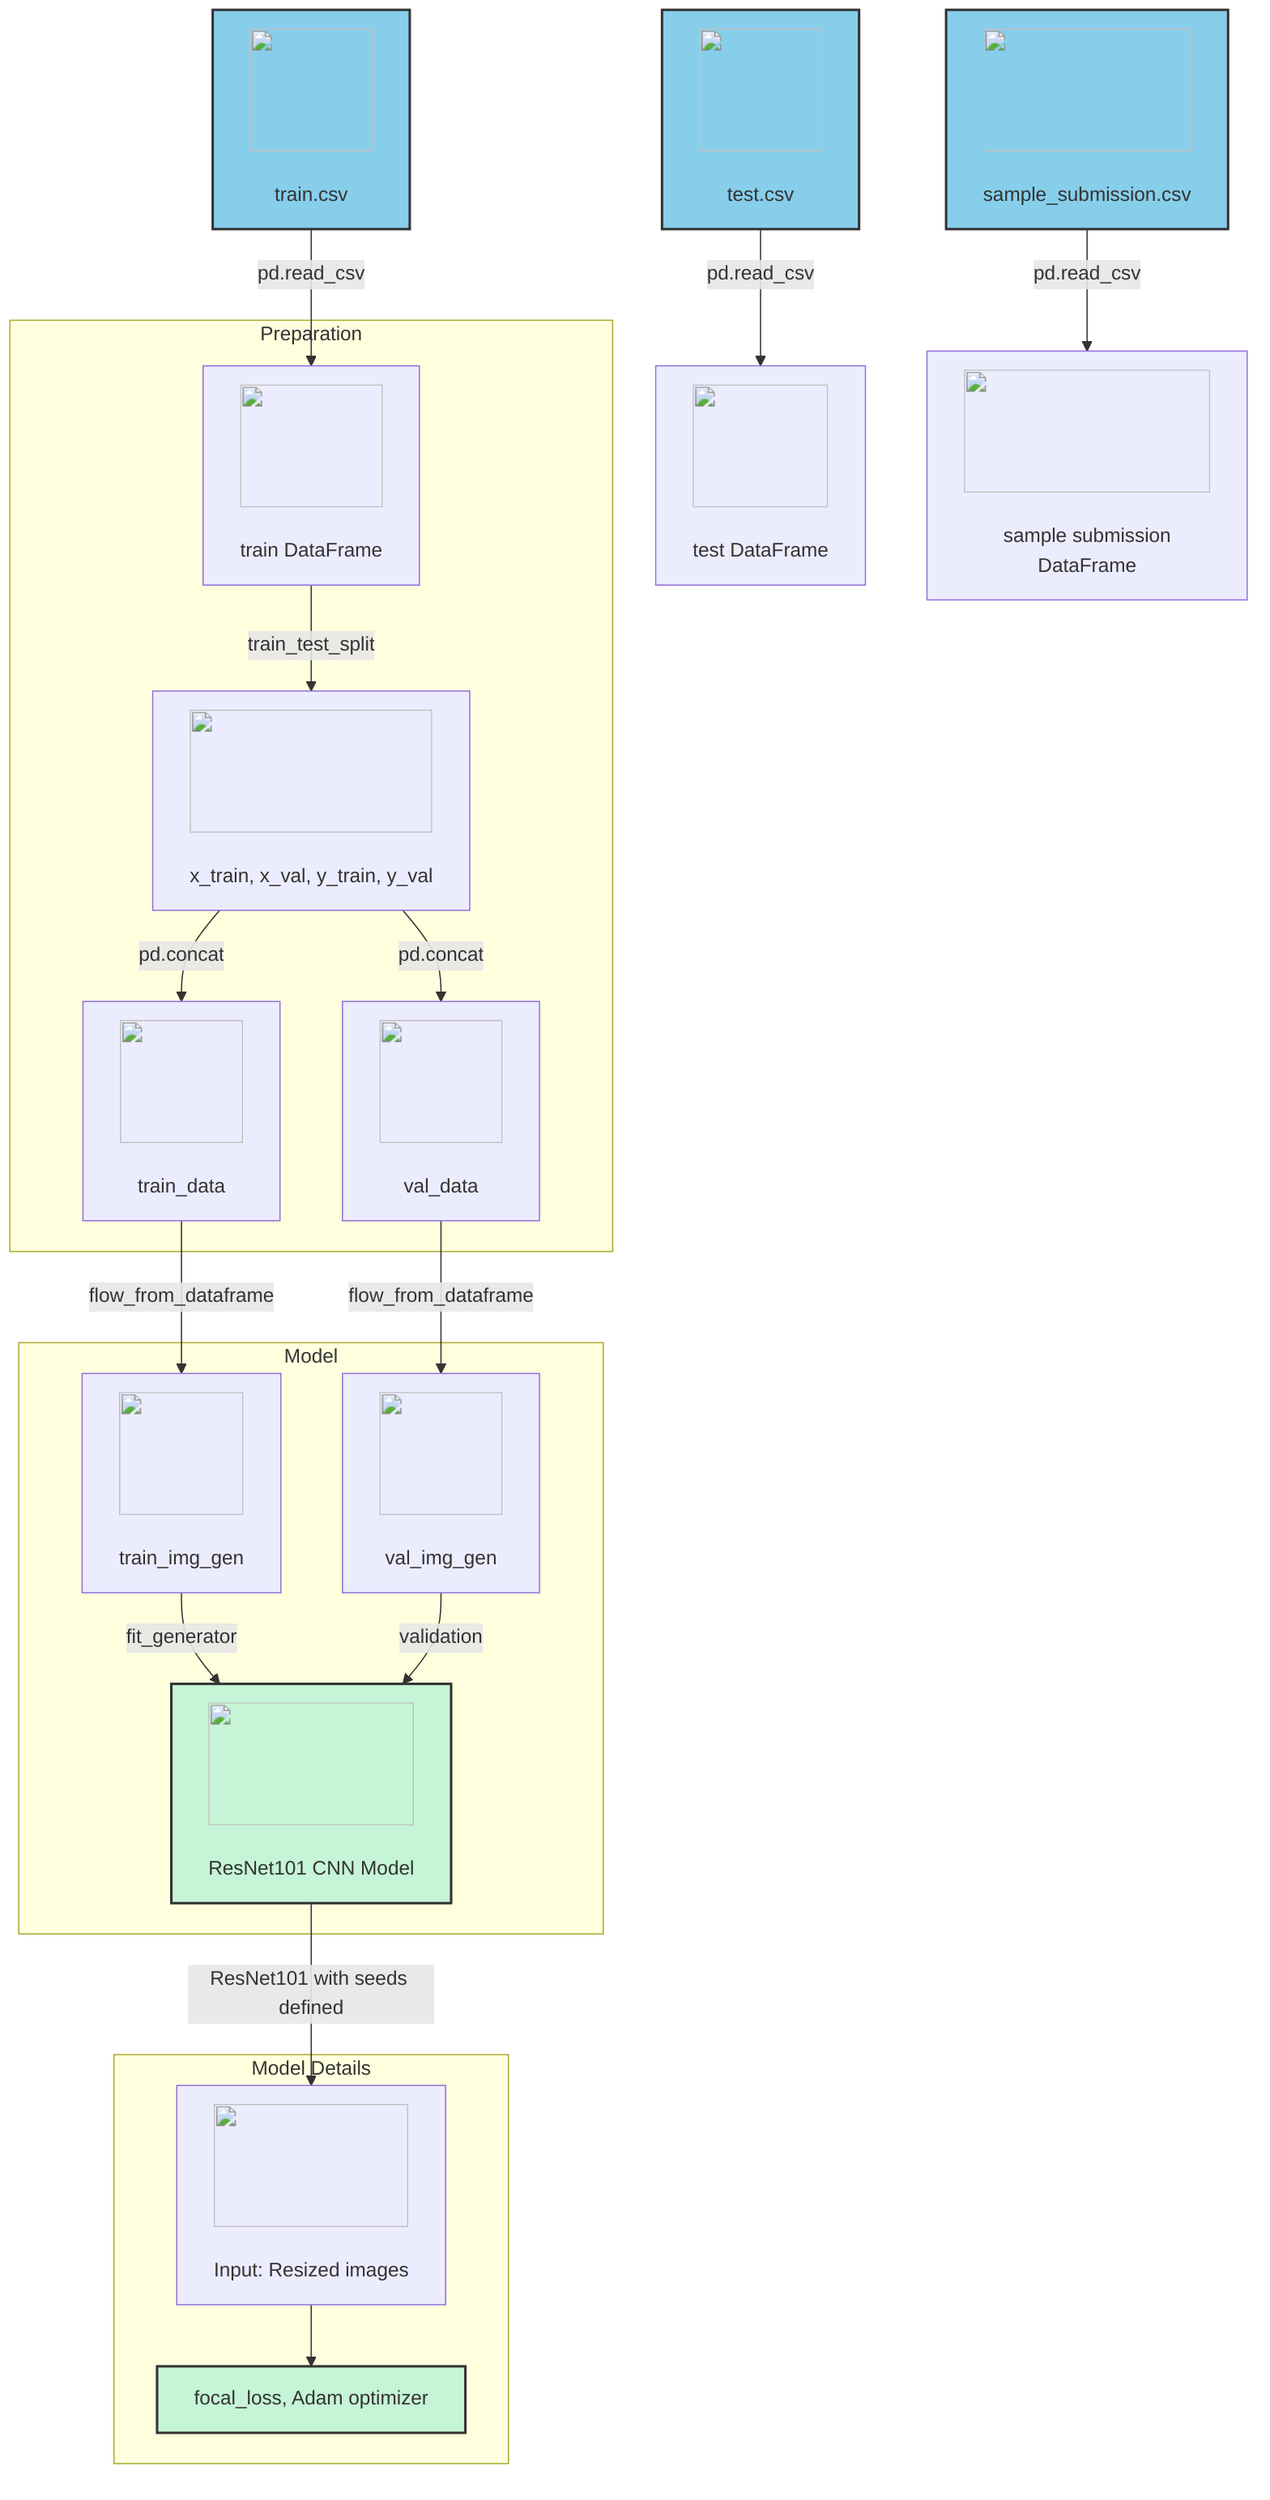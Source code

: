 flowchart TD
  %% Data Sources
  A1["<img src='icons/file.svg' width=100 height=100/> <br/> train.csv"]:::ds -->|pd.read_csv| B1["<img src='icons/table.svg' width=100 height=100/> <br/> train DataFrame"]
  A2["<img src='icons/file.svg' width=100 height=100/> <br/> test.csv"]:::ds -->|pd.read_csv| B2["<img src='icons/table.svg' width=100 height=100/> <br/> test DataFrame"]
  A3["<img src='icons/file.svg' width=100 height=100/> <br/> sample_submission.csv"]:::ds -->|pd.read_csv| B3["<img src='icons/table.svg' width=100 height=100/> <br/> sample submission DataFrame"]

  %% Data Preparation
  subgraph Preparation
    B1 -->|train_test_split| C1["<img src='icons/column_split.svg' width=100 height=100/> <br/> x_train, x_val, y_train, y_val"]
    C1 -->|pd.concat| D1["<img src='icons/row_split.svg' width=100 height=100/> <br/> train_data"]
    C1 -->|pd.concat| D2["<img src='icons/row_split.svg' width=100 height=100/> <br/> val_data"]
  end

  %% Image Data Generators
  D1 -->|flow_from_dataframe| E1["<img src='icons/image.svg' width=100 height=100/> <br/> train_img_gen"]
  D2 -->|flow_from_dataframe| E2["<img src='icons/image.svg' width=100 height=100/> <br/> val_img_gen"]

  %% Model Creation
  subgraph Model
      E1 -->|fit_generator| F1["<img src='icons/brain.svg' width=100 height=100/> <br/> ResNet101 CNN Model"]:::ml
      E2 -->|validation| F1
  end

  %% Styles
  classDef ds fill:#87CEEB,stroke:#333,stroke-width:2px;
  classDef ml fill:#C6F4D6,stroke:#333,stroke-width:2px;
  classDef output fill:#F2C464,stroke:#333,stroke-width:2px;

  %% Model Details
  subgraph Model Details
    F1 -->|ResNet101 with seeds defined| G1["<img src='icons/image.svg' width=100 height=100/> <br/> Input: Resized images"]
    G1 --> H1["focal_loss, Adam optimizer"]:::ml
  end
